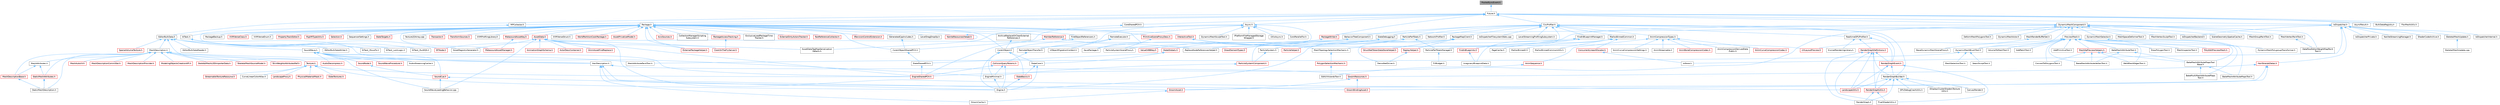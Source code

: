 digraph "PooledSyncEvent.h"
{
 // INTERACTIVE_SVG=YES
 // LATEX_PDF_SIZE
  bgcolor="transparent";
  edge [fontname=Helvetica,fontsize=10,labelfontname=Helvetica,labelfontsize=10];
  node [fontname=Helvetica,fontsize=10,shape=box,height=0.2,width=0.4];
  Node1 [id="Node000001",label="PooledSyncEvent.h",height=0.2,width=0.4,color="gray40", fillcolor="grey60", style="filled", fontcolor="black",tooltip=" "];
  Node1 -> Node2 [id="edge1_Node000001_Node000002",dir="back",color="steelblue1",style="solid",tooltip=" "];
  Node2 [id="Node000002",label="Future.h",height=0.2,width=0.4,color="grey40", fillcolor="white", style="filled",URL="$da/db2/Future_8h.html",tooltip=" "];
  Node2 -> Node3 [id="edge2_Node000002_Node000003",dir="back",color="steelblue1",style="solid",tooltip=" "];
  Node3 [id="Node000003",label="Async.h",height=0.2,width=0.4,color="grey40", fillcolor="white", style="filled",URL="$d7/ddf/Async_8h.html",tooltip=" "];
  Node3 -> Node4 [id="edge3_Node000003_Node000004",dir="back",color="steelblue1",style="solid",tooltip=" "];
  Node4 [id="Node000004",label="AssetDataTagMapSerialization\lDetails.h",height=0.2,width=0.4,color="grey40", fillcolor="white", style="filled",URL="$d5/d67/AssetDataTagMapSerializationDetails_8h.html",tooltip=" "];
  Node3 -> Node5 [id="edge4_Node000003_Node000005",dir="back",color="steelblue1",style="solid",tooltip=" "];
  Node5 [id="Node000005",label="CoreUObject.h",height=0.2,width=0.4,color="grey40", fillcolor="white", style="filled",URL="$d0/ded/CoreUObject_8h.html",tooltip=" "];
  Node5 -> Node6 [id="edge5_Node000005_Node000006",dir="back",color="steelblue1",style="solid",tooltip=" "];
  Node6 [id="Node000006",label="Engine.h",height=0.2,width=0.4,color="grey40", fillcolor="white", style="filled",URL="$d1/d34/Public_2Engine_8h.html",tooltip=" "];
  Node5 -> Node7 [id="edge6_Node000005_Node000007",dir="back",color="steelblue1",style="solid",tooltip=" "];
  Node7 [id="Node000007",label="EngineMinimal.h",height=0.2,width=0.4,color="grey40", fillcolor="white", style="filled",URL="$d0/d2c/EngineMinimal_8h.html",tooltip=" "];
  Node7 -> Node6 [id="edge7_Node000007_Node000006",dir="back",color="steelblue1",style="solid",tooltip=" "];
  Node5 -> Node8 [id="edge8_Node000005_Node000008",dir="back",color="steelblue1",style="solid",tooltip=" "];
  Node8 [id="Node000008",label="SlateBasics.h",height=0.2,width=0.4,color="red", fillcolor="#FFF0F0", style="filled",URL="$da/d2f/SlateBasics_8h.html",tooltip=" "];
  Node8 -> Node6 [id="edge9_Node000008_Node000006",dir="back",color="steelblue1",style="solid",tooltip=" "];
  Node5 -> Node12 [id="edge10_Node000005_Node000012",dir="back",color="steelblue1",style="solid",tooltip=" "];
  Node12 [id="Node000012",label="SlateCore.h",height=0.2,width=0.4,color="grey40", fillcolor="white", style="filled",URL="$dc/d03/SlateCore_8h.html",tooltip=" "];
  Node12 -> Node6 [id="edge11_Node000012_Node000006",dir="back",color="steelblue1",style="solid",tooltip=" "];
  Node12 -> Node8 [id="edge12_Node000012_Node000008",dir="back",color="steelblue1",style="solid",tooltip=" "];
  Node3 -> Node13 [id="edge13_Node000003_Node000013",dir="back",color="steelblue1",style="solid",tooltip=" "];
  Node13 [id="Node000013",label="CoroParallelFor.h",height=0.2,width=0.4,color="grey40", fillcolor="white", style="filled",URL="$d2/d05/CoroParallelFor_8h.html",tooltip=" "];
  Node3 -> Node14 [id="edge14_Node000003_Node000014",dir="back",color="steelblue1",style="solid",tooltip=" "];
  Node14 [id="Node000014",label="DynamicMeshSculptTool.h",height=0.2,width=0.4,color="grey40", fillcolor="white", style="filled",URL="$d6/d16/DynamicMeshSculptTool_8h.html",tooltip=" "];
  Node3 -> Node15 [id="edge15_Node000003_Node000015",dir="back",color="steelblue1",style="solid",tooltip=" "];
  Node15 [id="Node000015",label="IPlatformFileManagedStorage\lWrapper.h",height=0.2,width=0.4,color="grey40", fillcolor="white", style="filled",URL="$db/d2e/IPlatformFileManagedStorageWrapper_8h.html",tooltip=" "];
  Node3 -> Node16 [id="edge16_Node000003_Node000016",dir="back",color="steelblue1",style="solid",tooltip=" "];
  Node16 [id="Node000016",label="RemoteExecutor.h",height=0.2,width=0.4,color="grey40", fillcolor="white", style="filled",URL="$d4/dbc/RemoteExecutor_8h.html",tooltip=" "];
  Node16 -> Node17 [id="edge17_Node000016_Node000017",dir="back",color="steelblue1",style="solid",tooltip=" "];
  Node17 [id="Node000017",label="RemoteObjectTransfer.h",height=0.2,width=0.4,color="grey40", fillcolor="white", style="filled",URL="$df/d26/RemoteObjectTransfer_8h.html",tooltip=" "];
  Node17 -> Node18 [id="edge18_Node000017_Node000018",dir="back",color="steelblue1",style="solid",tooltip=" "];
  Node18 [id="Node000018",label="CollisionQueryParams.h",height=0.2,width=0.4,color="red", fillcolor="#FFF0F0", style="filled",URL="$d0/d44/CollisionQueryParams_8h.html",tooltip=" "];
  Node18 -> Node6 [id="edge19_Node000018_Node000006",dir="back",color="steelblue1",style="solid",tooltip=" "];
  Node18 -> Node7 [id="edge20_Node000018_Node000007",dir="back",color="steelblue1",style="solid",tooltip=" "];
  Node18 -> Node97 [id="edge21_Node000018_Node000097",dir="back",color="steelblue1",style="solid",tooltip=" "];
  Node97 [id="Node000097",label="EngineSharedPCH.h",height=0.2,width=0.4,color="red", fillcolor="#FFF0F0", style="filled",URL="$dc/dbb/EngineSharedPCH_8h.html",tooltip=" "];
  Node16 -> Node1134 [id="edge22_Node000016_Node001134",dir="back",color="steelblue1",style="solid",tooltip=" "];
  Node1134 [id="Node001134",label="UObjectMigrationContext.h",height=0.2,width=0.4,color="grey40", fillcolor="white", style="filled",URL="$d8/dbd/UObjectMigrationContext_8h.html",tooltip=" "];
  Node3 -> Node17 [id="edge23_Node000003_Node000017",dir="back",color="steelblue1",style="solid",tooltip=" "];
  Node3 -> Node1135 [id="edge24_Node000003_Node001135",dir="back",color="steelblue1",style="solid",tooltip=" "];
  Node1135 [id="Node001135",label="UtilsAsync.h",height=0.2,width=0.4,color="grey40", fillcolor="white", style="filled",URL="$d2/d0c/UtilsAsync_8h.html",tooltip=" "];
  Node2 -> Node1136 [id="edge25_Node000002_Node001136",dir="back",color="steelblue1",style="solid",tooltip=" "];
  Node1136 [id="Node001136",label="AsyncResult.h",height=0.2,width=0.4,color="grey40", fillcolor="white", style="filled",URL="$de/d7e/AsyncResult_8h.html",tooltip=" "];
  Node2 -> Node1137 [id="edge26_Node000002_Node001137",dir="back",color="steelblue1",style="solid",tooltip=" "];
  Node1137 [id="Node001137",label="BulkDataRegistry.h",height=0.2,width=0.4,color="grey40", fillcolor="white", style="filled",URL="$da/db4/BulkDataRegistry_8h.html",tooltip=" "];
  Node2 -> Node1138 [id="edge27_Node000002_Node001138",dir="back",color="steelblue1",style="solid",tooltip=" "];
  Node1138 [id="Node001138",label="CoreSharedPCH.h",height=0.2,width=0.4,color="grey40", fillcolor="white", style="filled",URL="$d8/de5/CoreSharedPCH_8h.html",tooltip=" "];
  Node1138 -> Node1139 [id="edge28_Node001138_Node001139",dir="back",color="steelblue1",style="solid",tooltip=" "];
  Node1139 [id="Node001139",label="CoreUObjectSharedPCH.h",height=0.2,width=0.4,color="grey40", fillcolor="white", style="filled",URL="$de/d2f/CoreUObjectSharedPCH_8h.html",tooltip=" "];
  Node1139 -> Node1140 [id="edge29_Node001139_Node001140",dir="back",color="steelblue1",style="solid",tooltip=" "];
  Node1140 [id="Node001140",label="SlateSharedPCH.h",height=0.2,width=0.4,color="grey40", fillcolor="white", style="filled",URL="$d1/dfc/SlateSharedPCH_8h.html",tooltip=" "];
  Node1140 -> Node97 [id="edge30_Node001140_Node000097",dir="back",color="steelblue1",style="solid",tooltip=" "];
  Node2 -> Node1141 [id="edge31_Node000002_Node001141",dir="back",color="steelblue1",style="solid",tooltip=" "];
  Node1141 [id="Node001141",label="CsvProfiler.h",height=0.2,width=0.4,color="grey40", fillcolor="white", style="filled",URL="$d1/d9f/CsvProfiler_8h.html",tooltip=" "];
  Node1141 -> Node1142 [id="edge32_Node001141_Node001142",dir="back",color="steelblue1",style="solid",tooltip=" "];
  Node1142 [id="Node001142",label="AnimCompressionTypes.h",height=0.2,width=0.4,color="grey40", fillcolor="white", style="filled",URL="$d1/d3b/AnimCompressionTypes_8h.html",tooltip=" "];
  Node1142 -> Node688 [id="edge33_Node001142_Node000688",dir="back",color="steelblue1",style="solid",tooltip=" "];
  Node688 [id="Node000688",label="AnimBoneCompressionCodec.h",height=0.2,width=0.4,color="red", fillcolor="#FFF0F0", style="filled",URL="$dd/dc3/AnimBoneCompressionCodec_8h.html",tooltip=" "];
  Node1142 -> Node1143 [id="edge34_Node001142_Node001143",dir="back",color="steelblue1",style="solid",tooltip=" "];
  Node1143 [id="Node001143",label="AnimCompressionDerivedData\lPublic.h",height=0.2,width=0.4,color="grey40", fillcolor="white", style="filled",URL="$dc/d36/AnimCompressionDerivedDataPublic_8h.html",tooltip=" "];
  Node1142 -> Node1144 [id="edge35_Node001142_Node001144",dir="back",color="steelblue1",style="solid",tooltip=" "];
  Node1144 [id="Node001144",label="AnimCurveCompressionCodec.h",height=0.2,width=0.4,color="red", fillcolor="#FFF0F0", style="filled",URL="$d3/d77/AnimCurveCompressionCodec_8h.html",tooltip=" "];
  Node1142 -> Node1148 [id="edge36_Node001142_Node001148",dir="back",color="steelblue1",style="solid",tooltip=" "];
  Node1148 [id="Node001148",label="AnimCurveCompressionSettings.h",height=0.2,width=0.4,color="grey40", fillcolor="white", style="filled",URL="$d0/d49/AnimCurveCompressionSettings_8h.html",tooltip=" "];
  Node1142 -> Node677 [id="edge37_Node001142_Node000677",dir="back",color="steelblue1",style="solid",tooltip=" "];
  Node677 [id="Node000677",label="AnimSequence.h",height=0.2,width=0.4,color="red", fillcolor="#FFF0F0", style="filled",URL="$d0/d8a/AnimSequence_8h.html",tooltip=" "];
  Node677 -> Node97 [id="edge38_Node000677_Node000097",dir="back",color="steelblue1",style="solid",tooltip=" "];
  Node1142 -> Node686 [id="edge39_Node001142_Node000686",dir="back",color="steelblue1",style="solid",tooltip=" "];
  Node686 [id="Node000686",label="AnimStreamable.h",height=0.2,width=0.4,color="grey40", fillcolor="white", style="filled",URL="$d1/d46/AnimStreamable_8h.html",tooltip=" "];
  Node1141 -> Node1149 [id="edge40_Node001141_Node001149",dir="back",color="steelblue1",style="solid",tooltip=" "];
  Node1149 [id="Node001149",label="BehaviorTreeComponent.h",height=0.2,width=0.4,color="grey40", fillcolor="white", style="filled",URL="$dc/d7b/BehaviorTreeComponent_8h.html",tooltip=" "];
  Node1149 -> Node1150 [id="edge41_Node001149_Node001150",dir="back",color="steelblue1",style="solid",tooltip=" "];
  Node1150 [id="Node001150",label="BTNode.h",height=0.2,width=0.4,color="red", fillcolor="#FFF0F0", style="filled",URL="$d2/df3/BTNode_8h.html",tooltip=" "];
  Node1149 -> Node567 [id="edge42_Node001149_Node000567",dir="back",color="steelblue1",style="solid",tooltip=" "];
  Node567 [id="Node000567",label="ValueOrBBKey.h",height=0.2,width=0.4,color="red", fillcolor="#FFF0F0", style="filled",URL="$d4/d32/ValueOrBBKey_8h.html",tooltip=" "];
  Node1141 -> Node1177 [id="edge43_Node001141_Node001177",dir="back",color="steelblue1",style="solid",tooltip=" "];
  Node1177 [id="Node001177",label="FindInBlueprintManager.h",height=0.2,width=0.4,color="grey40", fillcolor="white", style="filled",URL="$db/d3b/FindInBlueprintManager_8h.html",tooltip=" "];
  Node1177 -> Node1178 [id="edge44_Node001177_Node001178",dir="back",color="steelblue1",style="solid",tooltip=" "];
  Node1178 [id="Node001178",label="FindInBlueprints.h",height=0.2,width=0.4,color="red", fillcolor="#FFF0F0", style="filled",URL="$d0/d27/FindInBlueprints_8h.html",tooltip=" "];
  Node1178 -> Node1181 [id="edge45_Node001178_Node001181",dir="back",color="steelblue1",style="solid",tooltip=" "];
  Node1181 [id="Node001181",label="ImaginaryBlueprintData.h",height=0.2,width=0.4,color="grey40", fillcolor="white", style="filled",URL="$d9/d16/ImaginaryBlueprintData_8h.html",tooltip=" "];
  Node1177 -> Node1181 [id="edge46_Node001177_Node001181",dir="back",color="steelblue1",style="solid",tooltip=" "];
  Node1177 -> Node1182 [id="edge47_Node001177_Node001182",dir="back",color="steelblue1",style="solid",tooltip=" "];
  Node1182 [id="Node001182",label="ReplaceNodeReferencesHelper.h",height=0.2,width=0.4,color="grey40", fillcolor="white", style="filled",URL="$de/d84/ReplaceNodeReferencesHelper_8h.html",tooltip=" "];
  Node1141 -> Node1183 [id="edge48_Node001141_Node001183",dir="back",color="steelblue1",style="solid",tooltip=" "];
  Node1183 [id="Node001183",label="IoDispatcherBackend.h",height=0.2,width=0.4,color="grey40", fillcolor="white", style="filled",URL="$d3/df3/IoDispatcherBackend_8h.html",tooltip=" "];
  Node1141 -> Node1184 [id="edge49_Node001141_Node001184",dir="back",color="steelblue1",style="solid",tooltip=" "];
  Node1184 [id="Node001184",label="IoDispatcherFilesystemStats.cpp",height=0.2,width=0.4,color="grey40", fillcolor="white", style="filled",URL="$d8/d03/IoDispatcherFilesystemStats_8cpp.html",tooltip=" "];
  Node1141 -> Node1185 [id="edge50_Node001141_Node001185",dir="back",color="steelblue1",style="solid",tooltip=" "];
  Node1185 [id="Node001185",label="LevelStreamingProfilingSubsystem.h",height=0.2,width=0.4,color="grey40", fillcolor="white", style="filled",URL="$de/d7f/LevelStreamingProfilingSubsystem_8h.html",tooltip=" "];
  Node1141 -> Node1186 [id="edge51_Node001141_Node001186",dir="back",color="steelblue1",style="solid",tooltip=" "];
  Node1186 [id="Node001186",label="MallocBinnedCommon.h",height=0.2,width=0.4,color="grey40", fillcolor="white", style="filled",URL="$d9/d32/MallocBinnedCommon_8h.html",tooltip=" "];
  Node1186 -> Node1187 [id="edge52_Node001186_Node001187",dir="back",color="steelblue1",style="solid",tooltip=" "];
  Node1187 [id="Node001187",label="ConcurrentLinearAllocator.h",height=0.2,width=0.4,color="red", fillcolor="#FFF0F0", style="filled",URL="$d7/d84/ConcurrentLinearAllocator_8h.html",tooltip=" "];
  Node1187 -> Node1962 [id="edge53_Node001187_Node001962",dir="back",color="steelblue1",style="solid",tooltip=" "];
  Node1962 [id="Node001962",label="IoStore.h",height=0.2,width=0.4,color="grey40", fillcolor="white", style="filled",URL="$d5/d52/IoStore_8h.html",tooltip=" "];
  Node1186 -> Node3276 [id="edge54_Node001186_Node003276",dir="back",color="steelblue1",style="solid",tooltip=" "];
  Node3276 [id="Node003276",label="MallocBinned2.h",height=0.2,width=0.4,color="grey40", fillcolor="white", style="filled",URL="$d7/ddf/MallocBinned2_8h.html",tooltip=" "];
  Node1186 -> Node3159 [id="edge55_Node001186_Node003159",dir="back",color="steelblue1",style="solid",tooltip=" "];
  Node3159 [id="Node003159",label="MallocBinnedCommonUtils.h",height=0.2,width=0.4,color="grey40", fillcolor="white", style="filled",URL="$dc/ded/MallocBinnedCommonUtils_8h.html",tooltip=" "];
  Node1186 -> Node3277 [id="edge56_Node001186_Node003277",dir="back",color="steelblue1",style="solid",tooltip=" "];
  Node3277 [id="Node003277",label="PageCache.h",height=0.2,width=0.4,color="grey40", fillcolor="white", style="filled",URL="$db/d1f/PageCache_8h.html",tooltip=" "];
  Node1141 -> Node3278 [id="edge57_Node001141_Node003278",dir="back",color="steelblue1",style="solid",tooltip=" "];
  Node3278 [id="Node003278",label="NetworkProfiler.h",height=0.2,width=0.4,color="grey40", fillcolor="white", style="filled",URL="$d4/d40/NetworkProfiler_8h.html",tooltip=" "];
  Node1141 -> Node3279 [id="edge58_Node001141_Node003279",dir="back",color="steelblue1",style="solid",tooltip=" "];
  Node3279 [id="Node003279",label="PackageMapClient.h",height=0.2,width=0.4,color="grey40", fillcolor="white", style="filled",URL="$d8/d9b/PackageMapClient_8h.html",tooltip=" "];
  Node3279 -> Node1345 [id="edge59_Node003279_Node001345",dir="back",color="steelblue1",style="solid",tooltip=" "];
  Node1345 [id="Node001345",label="DemoNetDriver.h",height=0.2,width=0.4,color="grey40", fillcolor="white", style="filled",URL="$df/df9/DemoNetDriver_8h.html",tooltip=" "];
  Node3279 -> Node6 [id="edge60_Node003279_Node000006",dir="back",color="steelblue1",style="solid",tooltip=" "];
  Node3279 -> Node3280 [id="edge61_Node003279_Node003280",dir="back",color="steelblue1",style="solid",tooltip=" "];
  Node3280 [id="Node003280",label="ReplayHelper.h",height=0.2,width=0.4,color="red", fillcolor="#FFF0F0", style="filled",URL="$d4/d6f/ReplayHelper_8h.html",tooltip=" "];
  Node3280 -> Node1345 [id="edge62_Node003280_Node001345",dir="back",color="steelblue1",style="solid",tooltip=" "];
  Node3279 -> Node1636 [id="edge63_Node003279_Node001636",dir="back",color="steelblue1",style="solid",tooltip=" "];
  Node1636 [id="Node001636",label="StructNetTokenDataStoreHelper.h",height=0.2,width=0.4,color="red", fillcolor="#FFF0F0", style="filled",URL="$d2/d63/StructNetTokenDataStoreHelper_8h.html",tooltip=" "];
  Node1141 -> Node3281 [id="edge64_Node001141_Node003281",dir="back",color="steelblue1",style="solid",tooltip=" "];
  Node3281 [id="Node003281",label="ParticlePerfStats.h",height=0.2,width=0.4,color="grey40", fillcolor="white", style="filled",URL="$dd/df4/ParticlePerfStats_8h.html",tooltip=" "];
  Node3281 -> Node2284 [id="edge65_Node003281_Node002284",dir="back",color="steelblue1",style="solid",tooltip=" "];
  Node2284 [id="Node002284",label="ParticleHelper.h",height=0.2,width=0.4,color="red", fillcolor="#FFF0F0", style="filled",URL="$da/da6/ParticleHelper_8h.html",tooltip=" "];
  Node3281 -> Node2189 [id="edge66_Node003281_Node002189",dir="back",color="steelblue1",style="solid",tooltip=" "];
  Node2189 [id="Node002189",label="ParticlePerfStatsManager.h",height=0.2,width=0.4,color="grey40", fillcolor="white", style="filled",URL="$dd/db3/ParticlePerfStatsManager_8h.html",tooltip=" "];
  Node2189 -> Node2190 [id="edge67_Node002189_Node002190",dir="back",color="steelblue1",style="solid",tooltip=" "];
  Node2190 [id="Node002190",label="FXBudget.h",height=0.2,width=0.4,color="grey40", fillcolor="white", style="filled",URL="$dc/d8d/FXBudget_8h.html",tooltip=" "];
  Node3281 -> Node2512 [id="edge68_Node003281_Node002512",dir="back",color="steelblue1",style="solid",tooltip=" "];
  Node2512 [id="Node002512",label="ParticleSystem.h",height=0.2,width=0.4,color="grey40", fillcolor="white", style="filled",URL="$d7/d33/ParticleSystem_8h.html",tooltip=" "];
  Node2512 -> Node395 [id="edge69_Node002512_Node000395",dir="back",color="steelblue1",style="solid",tooltip=" "];
  Node395 [id="Node000395",label="ParticleSystemComponent.h",height=0.2,width=0.4,color="red", fillcolor="#FFF0F0", style="filled",URL="$d4/d17/ParticleSystemComponent_8h.html",tooltip=" "];
  Node395 -> Node7 [id="edge70_Node000395_Node000007",dir="back",color="steelblue1",style="solid",tooltip=" "];
  Node3281 -> Node395 [id="edge71_Node003281_Node000395",dir="back",color="steelblue1",style="solid",tooltip=" "];
  Node3281 -> Node406 [id="edge72_Node003281_Node000406",dir="back",color="steelblue1",style="solid",tooltip=" "];
  Node406 [id="Node000406",label="ParticleSystemSceneProxy.h",height=0.2,width=0.4,color="grey40", fillcolor="white", style="filled",URL="$dd/d25/ParticleSystemSceneProxy_8h.html",tooltip=" "];
  Node1141 -> Node2189 [id="edge73_Node001141_Node002189",dir="back",color="steelblue1",style="solid",tooltip=" "];
  Node1141 -> Node2191 [id="edge74_Node001141_Node002191",dir="back",color="steelblue1",style="solid",tooltip=" "];
  Node2191 [id="Node002191",label="RealtimeGPUProfiler.h",height=0.2,width=0.4,color="grey40", fillcolor="white", style="filled",URL="$d7/def/RealtimeGPUProfiler_8h.html",tooltip=" "];
  Node2191 -> Node251 [id="edge75_Node002191_Node000251",dir="back",color="steelblue1",style="solid",tooltip=" "];
  Node251 [id="Node000251",label="KismetRenderingLibrary.h",height=0.2,width=0.4,color="grey40", fillcolor="white", style="filled",URL="$dc/d9a/KismetRenderingLibrary_8h.html",tooltip=" "];
  Node2191 -> Node2192 [id="edge76_Node002191_Node002192",dir="back",color="steelblue1",style="solid",tooltip=" "];
  Node2192 [id="Node002192",label="RenderGraphDefinitions.h",height=0.2,width=0.4,color="red", fillcolor="#FFF0F0", style="filled",URL="$df/d67/RenderGraphDefinitions_8h.html",tooltip=" "];
  Node2192 -> Node489 [id="edge77_Node002192_Node000489",dir="back",color="steelblue1",style="solid",tooltip=" "];
  Node489 [id="Node000489",label="LandscapeUtils.h",height=0.2,width=0.4,color="red", fillcolor="#FFF0F0", style="filled",URL="$d0/dc0/LandscapeUtils_8h.html",tooltip=" "];
  Node2192 -> Node2186 [id="edge78_Node002192_Node002186",dir="back",color="steelblue1",style="solid",tooltip=" "];
  Node2186 [id="Node002186",label="PixelShaderUtils.h",height=0.2,width=0.4,color="grey40", fillcolor="white", style="filled",URL="$d1/dc7/PixelShaderUtils_8h.html",tooltip=" "];
  Node2192 -> Node2164 [id="edge79_Node002192_Node002164",dir="back",color="steelblue1",style="solid",tooltip=" "];
  Node2164 [id="Node002164",label="RenderGraph.h",height=0.2,width=0.4,color="grey40", fillcolor="white", style="filled",URL="$d7/dd9/RenderGraph_8h.html",tooltip=" "];
  Node2192 -> Node2160 [id="edge80_Node002192_Node002160",dir="back",color="steelblue1",style="solid",tooltip=" "];
  Node2160 [id="Node002160",label="RenderGraphBuilder.h",height=0.2,width=0.4,color="grey40", fillcolor="white", style="filled",URL="$d4/d7b/RenderGraphBuilder_8h.html",tooltip=" "];
  Node2160 -> Node2161 [id="edge81_Node002160_Node002161",dir="back",color="steelblue1",style="solid",tooltip=" "];
  Node2161 [id="Node002161",label="CanvasRender.h",height=0.2,width=0.4,color="grey40", fillcolor="white", style="filled",URL="$d8/d32/CanvasRender_8h.html",tooltip=" "];
  Node2160 -> Node2162 [id="edge82_Node002160_Node002162",dir="back",color="steelblue1",style="solid",tooltip=" "];
  Node2162 [id="Node002162",label="GPUDebugCrashUtils.h",height=0.2,width=0.4,color="grey40", fillcolor="white", style="filled",URL="$d4/df2/GPUDebugCrashUtils_8h.html",tooltip=" "];
  Node2160 -> Node2163 [id="edge83_Node002160_Node002163",dir="back",color="steelblue1",style="solid",tooltip=" "];
  Node2163 [id="Node002163",label="IDisplayClusterShadersTexture\lUtils.h",height=0.2,width=0.4,color="grey40", fillcolor="white", style="filled",URL="$d3/d83/IDisplayClusterShadersTextureUtils_8h.html",tooltip=" "];
  Node2160 -> Node489 [id="edge84_Node002160_Node000489",dir="back",color="steelblue1",style="solid",tooltip=" "];
  Node2160 -> Node2164 [id="edge85_Node002160_Node002164",dir="back",color="steelblue1",style="solid",tooltip=" "];
  Node2160 -> Node2165 [id="edge86_Node002160_Node002165",dir="back",color="steelblue1",style="solid",tooltip=" "];
  Node2165 [id="Node002165",label="RenderGraphUtils.h",height=0.2,width=0.4,color="red", fillcolor="#FFF0F0", style="filled",URL="$d6/d45/RenderGraphUtils_8h.html",tooltip=" "];
  Node2165 -> Node2186 [id="edge87_Node002165_Node002186",dir="back",color="steelblue1",style="solid",tooltip=" "];
  Node2165 -> Node2164 [id="edge88_Node002165_Node002164",dir="back",color="steelblue1",style="solid",tooltip=" "];
  Node2192 -> Node2200 [id="edge89_Node002192_Node002200",dir="back",color="steelblue1",style="solid",tooltip=" "];
  Node2200 [id="Node002200",label="RenderGraphEvent.h",height=0.2,width=0.4,color="red", fillcolor="#FFF0F0", style="filled",URL="$db/dbb/RenderGraphEvent_8h.html",tooltip=" "];
  Node2200 -> Node489 [id="edge90_Node002200_Node000489",dir="back",color="steelblue1",style="solid",tooltip=" "];
  Node2200 -> Node2186 [id="edge91_Node002200_Node002186",dir="back",color="steelblue1",style="solid",tooltip=" "];
  Node2200 -> Node2160 [id="edge92_Node002200_Node002160",dir="back",color="steelblue1",style="solid",tooltip=" "];
  Node2200 -> Node2165 [id="edge93_Node002200_Node002165",dir="back",color="steelblue1",style="solid",tooltip=" "];
  Node2192 -> Node2165 [id="edge94_Node002192_Node002165",dir="back",color="steelblue1",style="solid",tooltip=" "];
  Node2191 -> Node2200 [id="edge95_Node002191_Node002200",dir="back",color="steelblue1",style="solid",tooltip=" "];
  Node1141 -> Node2160 [id="edge96_Node001141_Node002160",dir="back",color="steelblue1",style="solid",tooltip=" "];
  Node1141 -> Node2200 [id="edge97_Node001141_Node002200",dir="back",color="steelblue1",style="solid",tooltip=" "];
  Node1141 -> Node3282 [id="edge98_Node001141_Node003282",dir="back",color="steelblue1",style="solid",tooltip=" "];
  Node3282 [id="Node003282",label="SlateDebugging.h",height=0.2,width=0.4,color="grey40", fillcolor="white", style="filled",URL="$d1/dcc/SlateDebugging_8h.html",tooltip=" "];
  Node3282 -> Node3283 [id="edge99_Node003282_Node003283",dir="back",color="steelblue1",style="solid",tooltip=" "];
  Node3283 [id="Node003283",label="DrawElementTypes.h",height=0.2,width=0.4,color="red", fillcolor="#FFF0F0", style="filled",URL="$df/d5c/DrawElementTypes_8h.html",tooltip=" "];
  Node3282 -> Node3285 [id="edge100_Node003282_Node003285",dir="back",color="steelblue1",style="solid",tooltip=" "];
  Node3285 [id="Node003285",label="SlateGlobals.h",height=0.2,width=0.4,color="red", fillcolor="#FFF0F0", style="filled",URL="$d9/db9/SlateGlobals_8h.html",tooltip=" "];
  Node3285 -> Node12 [id="edge101_Node003285_Node000012",dir="back",color="steelblue1",style="solid",tooltip=" "];
  Node3285 -> Node1140 [id="edge102_Node003285_Node001140",dir="back",color="steelblue1",style="solid",tooltip=" "];
  Node2 -> Node23 [id="edge103_Node000002_Node000023",dir="back",color="steelblue1",style="solid",tooltip=" "];
  Node23 [id="Node000023",label="DynamicMeshComponent.h",height=0.2,width=0.4,color="grey40", fillcolor="white", style="filled",URL="$d8/d66/DynamicMeshComponent_8h.html",tooltip=" "];
  Node23 -> Node24 [id="edge104_Node000023_Node000024",dir="back",color="steelblue1",style="solid",tooltip=" "];
  Node24 [id="Node000024",label="DataflowEditorWeightMapPaint\lTool.h",height=0.2,width=0.4,color="grey40", fillcolor="white", style="filled",URL="$db/d46/DataflowEditorWeightMapPaintTool_8h.html",tooltip=" "];
  Node23 -> Node25 [id="edge105_Node000023_Node000025",dir="back",color="steelblue1",style="solid",tooltip=" "];
  Node25 [id="Node000025",label="DeformMeshPolygonsTool.h",height=0.2,width=0.4,color="grey40", fillcolor="white", style="filled",URL="$db/d72/DeformMeshPolygonsTool_8h.html",tooltip=" "];
  Node23 -> Node26 [id="edge106_Node000023_Node000026",dir="back",color="steelblue1",style="solid",tooltip=" "];
  Node26 [id="Node000026",label="DynamicMeshActor.h",height=0.2,width=0.4,color="grey40", fillcolor="white", style="filled",URL="$d1/d71/DynamicMeshActor_8h.html",tooltip=" "];
  Node23 -> Node27 [id="edge107_Node000023_Node000027",dir="back",color="steelblue1",style="solid",tooltip=" "];
  Node27 [id="Node000027",label="DynamicMeshBrushTool.h",height=0.2,width=0.4,color="grey40", fillcolor="white", style="filled",URL="$da/d04/DynamicMeshBrushTool_8h.html",tooltip=" "];
  Node27 -> Node28 [id="edge108_Node000027_Node000028",dir="back",color="steelblue1",style="solid",tooltip=" "];
  Node28 [id="Node000028",label="MeshAttributePaintTool.h",height=0.2,width=0.4,color="grey40", fillcolor="white", style="filled",URL="$d3/d29/MeshAttributePaintTool_8h.html",tooltip=" "];
  Node27 -> Node29 [id="edge109_Node000027_Node000029",dir="back",color="steelblue1",style="solid",tooltip=" "];
  Node29 [id="Node000029",label="MeshSelectionTool.h",height=0.2,width=0.4,color="grey40", fillcolor="white", style="filled",URL="$d8/d80/MeshSelectionTool_8h.html",tooltip=" "];
  Node27 -> Node30 [id="edge110_Node000027_Node000030",dir="back",color="steelblue1",style="solid",tooltip=" "];
  Node30 [id="Node000030",label="SeamSculptTool.h",height=0.2,width=0.4,color="grey40", fillcolor="white", style="filled",URL="$d1/d31/SeamSculptTool_8h.html",tooltip=" "];
  Node23 -> Node31 [id="edge111_Node000023_Node000031",dir="back",color="steelblue1",style="solid",tooltip=" "];
  Node31 [id="Node000031",label="DynamicMeshSelector.h",height=0.2,width=0.4,color="grey40", fillcolor="white", style="filled",URL="$dc/d01/DynamicMeshSelector_8h.html",tooltip=" "];
  Node31 -> Node32 [id="edge112_Node000031_Node000032",dir="back",color="steelblue1",style="solid",tooltip=" "];
  Node32 [id="Node000032",label="DynamicMeshPolygroupTransformer.h",height=0.2,width=0.4,color="grey40", fillcolor="white", style="filled",URL="$dc/db2/DynamicMeshPolygroupTransformer_8h.html",tooltip=" "];
  Node23 -> Node33 [id="edge113_Node000023_Node000033",dir="back",color="steelblue1",style="solid",tooltip=" "];
  Node33 [id="Node000033",label="EditUVIslandsTool.h",height=0.2,width=0.4,color="grey40", fillcolor="white", style="filled",URL="$d0/de4/EditUVIslandsTool_8h.html",tooltip=" "];
  Node23 -> Node34 [id="edge114_Node000023_Node000034",dir="back",color="steelblue1",style="solid",tooltip=" "];
  Node34 [id="Node000034",label="MeshGroupPaintTool.h",height=0.2,width=0.4,color="grey40", fillcolor="white", style="filled",URL="$dd/d04/MeshGroupPaintTool_8h.html",tooltip=" "];
  Node23 -> Node35 [id="edge115_Node000023_Node000035",dir="back",color="steelblue1",style="solid",tooltip=" "];
  Node35 [id="Node000035",label="MeshRenderBufferSet.h",height=0.2,width=0.4,color="grey40", fillcolor="white", style="filled",URL="$de/dc2/MeshRenderBufferSet_8h.html",tooltip=" "];
  Node35 -> Node36 [id="edge116_Node000035_Node000036",dir="back",color="steelblue1",style="solid",tooltip=" "];
  Node36 [id="Node000036",label="BaseDynamicMeshSceneProxy.h",height=0.2,width=0.4,color="grey40", fillcolor="white", style="filled",URL="$d2/dee/BaseDynamicMeshSceneProxy_8h.html",tooltip=" "];
  Node23 -> Node37 [id="edge117_Node000023_Node000037",dir="back",color="steelblue1",style="solid",tooltip=" "];
  Node37 [id="Node000037",label="MeshSpaceDeformerTool.h",height=0.2,width=0.4,color="grey40", fillcolor="white", style="filled",URL="$d7/dc8/MeshSpaceDeformerTool_8h.html",tooltip=" "];
  Node23 -> Node38 [id="edge118_Node000023_Node000038",dir="back",color="steelblue1",style="solid",tooltip=" "];
  Node38 [id="Node000038",label="MeshTopologySelectionMechanic.h",height=0.2,width=0.4,color="grey40", fillcolor="white", style="filled",URL="$d5/d15/MeshTopologySelectionMechanic_8h.html",tooltip=" "];
  Node38 -> Node39 [id="edge119_Node000038_Node000039",dir="back",color="steelblue1",style="solid",tooltip=" "];
  Node39 [id="Node000039",label="PolygonSelectionMechanic.h",height=0.2,width=0.4,color="red", fillcolor="#FFF0F0", style="filled",URL="$da/dff/PolygonSelectionMechanic_8h.html",tooltip=" "];
  Node39 -> Node33 [id="edge120_Node000039_Node000033",dir="back",color="steelblue1",style="solid",tooltip=" "];
  Node23 -> Node41 [id="edge121_Node000023_Node000041",dir="back",color="steelblue1",style="solid",tooltip=" "];
  Node41 [id="Node000041",label="MeshVertexPaintTool.h",height=0.2,width=0.4,color="grey40", fillcolor="white", style="filled",URL="$db/d74/MeshVertexPaintTool_8h.html",tooltip=" "];
  Node41 -> Node24 [id="edge122_Node000041_Node000024",dir="back",color="steelblue1",style="solid",tooltip=" "];
  Node23 -> Node42 [id="edge123_Node000023_Node000042",dir="back",color="steelblue1",style="solid",tooltip=" "];
  Node42 [id="Node000042",label="MeshVertexSculptTool.h",height=0.2,width=0.4,color="grey40", fillcolor="white", style="filled",URL="$dc/da6/MeshVertexSculptTool_8h.html",tooltip=" "];
  Node23 -> Node43 [id="edge124_Node000023_Node000043",dir="back",color="steelblue1",style="solid",tooltip=" "];
  Node43 [id="Node000043",label="PreviewMesh.h",height=0.2,width=0.4,color="grey40", fillcolor="white", style="filled",URL="$d6/d30/PreviewMesh_8h.html",tooltip=" "];
  Node43 -> Node44 [id="edge125_Node000043_Node000044",dir="back",color="steelblue1",style="solid",tooltip=" "];
  Node44 [id="Node000044",label="AddPatchTool.h",height=0.2,width=0.4,color="grey40", fillcolor="white", style="filled",URL="$d5/deb/AddPatchTool_8h.html",tooltip=" "];
  Node43 -> Node45 [id="edge126_Node000043_Node000045",dir="back",color="steelblue1",style="solid",tooltip=" "];
  Node45 [id="Node000045",label="AddPrimitiveTool.h",height=0.2,width=0.4,color="grey40", fillcolor="white", style="filled",URL="$d5/dbf/AddPrimitiveTool_8h.html",tooltip=" "];
  Node43 -> Node46 [id="edge127_Node000043_Node000046",dir="back",color="steelblue1",style="solid",tooltip=" "];
  Node46 [id="Node000046",label="BakeMeshAttributeMapsTool.h",height=0.2,width=0.4,color="grey40", fillcolor="white", style="filled",URL="$d8/d14/BakeMeshAttributeMapsTool_8h.html",tooltip=" "];
  Node43 -> Node47 [id="edge128_Node000043_Node000047",dir="back",color="steelblue1",style="solid",tooltip=" "];
  Node47 [id="Node000047",label="BakeMeshAttributeMapsTool\lBase.h",height=0.2,width=0.4,color="grey40", fillcolor="white", style="filled",URL="$dc/d68/BakeMeshAttributeMapsToolBase_8h.html",tooltip=" "];
  Node47 -> Node46 [id="edge129_Node000047_Node000046",dir="back",color="steelblue1",style="solid",tooltip=" "];
  Node47 -> Node48 [id="edge130_Node000047_Node000048",dir="back",color="steelblue1",style="solid",tooltip=" "];
  Node48 [id="Node000048",label="BakeMultiMeshAttributeMaps\lTool.h",height=0.2,width=0.4,color="grey40", fillcolor="white", style="filled",URL="$d7/d65/BakeMultiMeshAttributeMapsTool_8h.html",tooltip=" "];
  Node43 -> Node49 [id="edge131_Node000043_Node000049",dir="back",color="steelblue1",style="solid",tooltip=" "];
  Node49 [id="Node000049",label="BakeMeshAttributeTool.h",height=0.2,width=0.4,color="grey40", fillcolor="white", style="filled",URL="$d0/d82/BakeMeshAttributeTool_8h.html",tooltip=" "];
  Node49 -> Node47 [id="edge132_Node000049_Node000047",dir="back",color="steelblue1",style="solid",tooltip=" "];
  Node49 -> Node50 [id="edge133_Node000049_Node000050",dir="back",color="steelblue1",style="solid",tooltip=" "];
  Node50 [id="Node000050",label="BakeMeshAttributeVertexTool.h",height=0.2,width=0.4,color="grey40", fillcolor="white", style="filled",URL="$d6/d76/BakeMeshAttributeVertexTool_8h.html",tooltip=" "];
  Node43 -> Node50 [id="edge134_Node000043_Node000050",dir="back",color="steelblue1",style="solid",tooltip=" "];
  Node43 -> Node48 [id="edge135_Node000043_Node000048",dir="back",color="steelblue1",style="solid",tooltip=" "];
  Node43 -> Node51 [id="edge136_Node000043_Node000051",dir="back",color="steelblue1",style="solid",tooltip=" "];
  Node51 [id="Node000051",label="ConvertToPolygonsTool.h",height=0.2,width=0.4,color="grey40", fillcolor="white", style="filled",URL="$d7/d5a/ConvertToPolygonsTool_8h.html",tooltip=" "];
  Node43 -> Node52 [id="edge137_Node000043_Node000052",dir="back",color="steelblue1",style="solid",tooltip=" "];
  Node52 [id="Node000052",label="DrawPolygonTool.h",height=0.2,width=0.4,color="grey40", fillcolor="white", style="filled",URL="$d0/d15/DrawPolygonTool_8h.html",tooltip=" "];
  Node43 -> Node27 [id="edge138_Node000043_Node000027",dir="back",color="steelblue1",style="solid",tooltip=" "];
  Node43 -> Node53 [id="edge139_Node000043_Node000053",dir="back",color="steelblue1",style="solid",tooltip=" "];
  Node53 [id="Node000053",label="MeshInspectorTool.h",height=0.2,width=0.4,color="grey40", fillcolor="white", style="filled",URL="$de/da1/MeshInspectorTool_8h.html",tooltip=" "];
  Node43 -> Node54 [id="edge140_Node000043_Node000054",dir="back",color="steelblue1",style="solid",tooltip=" "];
  Node54 [id="Node000054",label="MeshOpPreviewHelpers.h",height=0.2,width=0.4,color="red", fillcolor="#FFF0F0", style="filled",URL="$de/d33/MeshOpPreviewHelpers_8h.html",tooltip=" "];
  Node54 -> Node47 [id="edge141_Node000054_Node000047",dir="back",color="steelblue1",style="solid",tooltip=" "];
  Node54 -> Node50 [id="edge142_Node000054_Node000050",dir="back",color="steelblue1",style="solid",tooltip=" "];
  Node54 -> Node51 [id="edge143_Node000054_Node000051",dir="back",color="steelblue1",style="solid",tooltip=" "];
  Node54 -> Node88 [id="edge144_Node000054_Node000088",dir="back",color="steelblue1",style="solid",tooltip=" "];
  Node88 [id="Node000088",label="WeldMeshEdgesTool.h",height=0.2,width=0.4,color="grey40", fillcolor="white", style="filled",URL="$d5/d6e/WeldMeshEdgesTool_8h.html",tooltip=" "];
  Node43 -> Node89 [id="edge145_Node000043_Node000089",dir="back",color="steelblue1",style="solid",tooltip=" "];
  Node89 [id="Node000089",label="PolyEditPreviewMesh.h",height=0.2,width=0.4,color="red", fillcolor="#FFF0F0", style="filled",URL="$d2/de8/PolyEditPreviewMesh_8h.html",tooltip=" "];
  Node43 -> Node91 [id="edge146_Node000043_Node000091",dir="back",color="steelblue1",style="solid",tooltip=" "];
  Node91 [id="Node000091",label="UVLayoutPreview.h",height=0.2,width=0.4,color="red", fillcolor="#FFF0F0", style="filled",URL="$dd/d16/UVLayoutPreview_8h.html",tooltip=" "];
  Node43 -> Node94 [id="edge147_Node000043_Node000094",dir="back",color="steelblue1",style="solid",tooltip=" "];
  Node94 [id="Node000094",label="VolumeToMeshTool.h",height=0.2,width=0.4,color="grey40", fillcolor="white", style="filled",URL="$de/d64/VolumeToMeshTool_8h.html",tooltip=" "];
  Node43 -> Node88 [id="edge148_Node000043_Node000088",dir="back",color="steelblue1",style="solid",tooltip=" "];
  Node23 -> Node95 [id="edge149_Node000023_Node000095",dir="back",color="steelblue1",style="solid",tooltip=" "];
  Node95 [id="Node000095",label="SceneGeometrySpatialCache.h",height=0.2,width=0.4,color="grey40", fillcolor="white", style="filled",URL="$d6/d6f/SceneGeometrySpatialCache_8h.html",tooltip=" "];
  Node2 -> Node3304 [id="edge150_Node000002_Node003304",dir="back",color="steelblue1",style="solid",tooltip=" "];
  Node3304 [id="Node003304",label="EditorBulkData.h",height=0.2,width=0.4,color="grey40", fillcolor="white", style="filled",URL="$d1/d85/EditorBulkData_8h.html",tooltip=" "];
  Node3304 -> Node3305 [id="edge151_Node003304_Node003305",dir="back",color="steelblue1",style="solid",tooltip=" "];
  Node3305 [id="Node003305",label="EditorBulkDataReader.h",height=0.2,width=0.4,color="grey40", fillcolor="white", style="filled",URL="$d0/d95/EditorBulkDataReader_8h.html",tooltip=" "];
  Node3304 -> Node3306 [id="edge152_Node003304_Node003306",dir="back",color="steelblue1",style="solid",tooltip=" "];
  Node3306 [id="Node003306",label="EditorBulkDataWriter.h",height=0.2,width=0.4,color="grey40", fillcolor="white", style="filled",URL="$de/ddd/EditorBulkDataWriter_8h.html",tooltip=" "];
  Node3304 -> Node3307 [id="edge153_Node003304_Node003307",dir="back",color="steelblue1",style="solid",tooltip=" "];
  Node3307 [id="Node003307",label="HairDescription.h",height=0.2,width=0.4,color="grey40", fillcolor="white", style="filled",URL="$df/d27/HairDescription_8h.html",tooltip=" "];
  Node3307 -> Node2208 [id="edge154_Node003307_Node002208",dir="back",color="steelblue1",style="solid",tooltip=" "];
  Node2208 [id="Node002208",label="GroomAsset.h",height=0.2,width=0.4,color="red", fillcolor="#FFF0F0", style="filled",URL="$d8/df1/GroomAsset_8h.html",tooltip=" "];
  Node2208 -> Node2209 [id="edge155_Node002208_Node002209",dir="back",color="steelblue1",style="solid",tooltip=" "];
  Node2209 [id="Node002209",label="GroomCache.h",height=0.2,width=0.4,color="grey40", fillcolor="white", style="filled",URL="$d7/d6e/GroomCache_8h.html",tooltip=" "];
  Node3307 -> Node372 [id="edge156_Node003307_Node000372",dir="back",color="steelblue1",style="solid",tooltip=" "];
  Node372 [id="Node000372",label="GroomBindingAsset.h",height=0.2,width=0.4,color="red", fillcolor="#FFF0F0", style="filled",URL="$de/d26/GroomBindingAsset_8h.html",tooltip=" "];
  Node3307 -> Node2209 [id="edge157_Node003307_Node002209",dir="back",color="steelblue1",style="solid",tooltip=" "];
  Node3307 -> Node2213 [id="edge158_Node003307_Node002213",dir="back",color="steelblue1",style="solid",tooltip=" "];
  Node2213 [id="Node002213",label="GroomResources.h",height=0.2,width=0.4,color="red", fillcolor="#FFF0F0", style="filled",URL="$d0/d70/GroomResources_8h.html",tooltip=" "];
  Node2213 -> Node2208 [id="edge159_Node002213_Node002208",dir="back",color="steelblue1",style="solid",tooltip=" "];
  Node2213 -> Node372 [id="edge160_Node002213_Node000372",dir="back",color="steelblue1",style="solid",tooltip=" "];
  Node3304 -> Node3308 [id="edge161_Node003304_Node003308",dir="back",color="steelblue1",style="solid",tooltip=" "];
  Node3308 [id="Node003308",label="MeshDescription.h",height=0.2,width=0.4,color="grey40", fillcolor="white", style="filled",URL="$d5/d91/MeshDescription_8h.html",tooltip=" "];
  Node3308 -> Node3307 [id="edge162_Node003308_Node003307",dir="back",color="steelblue1",style="solid",tooltip=" "];
  Node3308 -> Node28 [id="edge163_Node003308_Node000028",dir="back",color="steelblue1",style="solid",tooltip=" "];
  Node3308 -> Node3309 [id="edge164_Node003308_Node003309",dir="back",color="steelblue1",style="solid",tooltip=" "];
  Node3309 [id="Node003309",label="MeshAttributes.h",height=0.2,width=0.4,color="grey40", fillcolor="white", style="filled",URL="$d8/d64/MeshAttributes_8h.html",tooltip=" "];
  Node3309 -> Node3310 [id="edge165_Node003309_Node003310",dir="back",color="steelblue1",style="solid",tooltip=" "];
  Node3310 [id="Node003310",label="MeshDescriptionBase.h",height=0.2,width=0.4,color="red", fillcolor="#FFF0F0", style="filled",URL="$d3/d3c/MeshDescriptionBase_8h.html",tooltip=" "];
  Node3310 -> Node3312 [id="edge166_Node003310_Node003312",dir="back",color="steelblue1",style="solid",tooltip=" "];
  Node3312 [id="Node003312",label="StaticMeshDescription.h",height=0.2,width=0.4,color="grey40", fillcolor="white", style="filled",URL="$d5/d71/StaticMeshDescription_8h.html",tooltip=" "];
  Node3309 -> Node3313 [id="edge167_Node003309_Node003313",dir="back",color="steelblue1",style="solid",tooltip=" "];
  Node3313 [id="Node003313",label="StaticMeshAttributes.h",height=0.2,width=0.4,color="red", fillcolor="#FFF0F0", style="filled",URL="$dd/db4/StaticMeshAttributes_8h.html",tooltip=" "];
  Node3313 -> Node3312 [id="edge168_Node003313_Node003312",dir="back",color="steelblue1",style="solid",tooltip=" "];
  Node3308 -> Node3317 [id="edge169_Node003308_Node003317",dir="back",color="steelblue1",style="solid",tooltip=" "];
  Node3317 [id="Node003317",label="MeshAutoUV.h",height=0.2,width=0.4,color="red", fillcolor="#FFF0F0", style="filled",URL="$d4/db4/MeshAutoUV_8h.html",tooltip=" "];
  Node3308 -> Node3310 [id="edge170_Node003308_Node003310",dir="back",color="steelblue1",style="solid",tooltip=" "];
  Node3308 -> Node3319 [id="edge171_Node003308_Node003319",dir="back",color="steelblue1",style="solid",tooltip=" "];
  Node3319 [id="Node003319",label="MeshDescriptionCommitter.h",height=0.2,width=0.4,color="red", fillcolor="#FFF0F0", style="filled",URL="$d0/dae/MeshDescriptionCommitter_8h.html",tooltip=" "];
  Node3308 -> Node3322 [id="edge172_Node003308_Node003322",dir="back",color="steelblue1",style="solid",tooltip=" "];
  Node3322 [id="Node003322",label="MeshDescriptionProvider.h",height=0.2,width=0.4,color="red", fillcolor="#FFF0F0", style="filled",URL="$da/db2/MeshDescriptionProvider_8h.html",tooltip=" "];
  Node3308 -> Node3323 [id="edge173_Node003308_Node003323",dir="back",color="steelblue1",style="solid",tooltip=" "];
  Node3323 [id="Node003323",label="ModelingObjectsCreationAPI.h",height=0.2,width=0.4,color="red", fillcolor="#FFF0F0", style="filled",URL="$df/d4c/ModelingObjectsCreationAPI_8h.html",tooltip=" "];
  Node3308 -> Node3324 [id="edge174_Node003308_Node003324",dir="back",color="steelblue1",style="solid",tooltip=" "];
  Node3324 [id="Node003324",label="SkeletalMeshLODImporterData.h",height=0.2,width=0.4,color="red", fillcolor="#FFF0F0", style="filled",URL="$de/dc6/SkeletalMeshLODImporterData_8h.html",tooltip=" "];
  Node3308 -> Node3325 [id="edge175_Node003308_Node003325",dir="back",color="steelblue1",style="solid",tooltip=" "];
  Node3325 [id="Node003325",label="SkeletalMeshSourceModel.h",height=0.2,width=0.4,color="red", fillcolor="#FFF0F0", style="filled",URL="$d0/dc6/SkeletalMeshSourceModel_8h.html",tooltip=" "];
  Node3308 -> Node3326 [id="edge176_Node003308_Node003326",dir="back",color="steelblue1",style="solid",tooltip=" "];
  Node3326 [id="Node003326",label="SkinWeightsAttributesRef.h",height=0.2,width=0.4,color="red", fillcolor="#FFF0F0", style="filled",URL="$d8/dc2/SkinWeightsAttributesRef_8h.html",tooltip=" "];
  Node3308 -> Node3313 [id="edge177_Node003308_Node003313",dir="back",color="steelblue1",style="solid",tooltip=" "];
  Node3308 -> Node3312 [id="edge178_Node003308_Node003312",dir="back",color="steelblue1",style="solid",tooltip=" "];
  Node3304 -> Node2103 [id="edge179_Node003304_Node002103",dir="back",color="steelblue1",style="solid",tooltip=" "];
  Node2103 [id="Node002103",label="SoundWave.h",height=0.2,width=0.4,color="grey40", fillcolor="white", style="filled",URL="$d3/d6d/SoundWave_8h.html",tooltip=" "];
  Node2103 -> Node2082 [id="edge180_Node002103_Node002082",dir="back",color="steelblue1",style="solid",tooltip=" "];
  Node2082 [id="Node002082",label="AudioDecompress.h",height=0.2,width=0.4,color="red", fillcolor="#FFF0F0", style="filled",URL="$d9/dfd/AudioDecompress_8h.html",tooltip=" "];
  Node2103 -> Node2085 [id="edge181_Node002103_Node002085",dir="back",color="steelblue1",style="solid",tooltip=" "];
  Node2085 [id="Node002085",label="AudioStreamingCache.h",height=0.2,width=0.4,color="grey40", fillcolor="white", style="filled",URL="$d2/dc1/AudioStreamingCache_8h.html",tooltip=" "];
  Node2103 -> Node7 [id="edge182_Node002103_Node000007",dir="back",color="steelblue1",style="solid",tooltip=" "];
  Node2103 -> Node97 [id="edge183_Node002103_Node000097",dir="back",color="steelblue1",style="solid",tooltip=" "];
  Node2103 -> Node2104 [id="edge184_Node002103_Node002104",dir="back",color="steelblue1",style="solid",tooltip=" "];
  Node2104 [id="Node002104",label="SoundCue.h",height=0.2,width=0.4,color="red", fillcolor="#FFF0F0", style="filled",URL="$d8/d0b/SoundCue_8h.html",tooltip=" "];
  Node2104 -> Node6 [id="edge185_Node002104_Node000006",dir="back",color="steelblue1",style="solid",tooltip=" "];
  Node2104 -> Node2105 [id="edge186_Node002104_Node002105",dir="back",color="steelblue1",style="solid",tooltip=" "];
  Node2105 [id="Node002105",label="SoundWaveLoadingBehavior.cpp",height=0.2,width=0.4,color="grey40", fillcolor="white", style="filled",URL="$d7/d95/SoundWaveLoadingBehavior_8cpp.html",tooltip=" "];
  Node2103 -> Node2106 [id="edge187_Node002103_Node002106",dir="back",color="steelblue1",style="solid",tooltip=" "];
  Node2106 [id="Node002106",label="SoundNode.h",height=0.2,width=0.4,color="red", fillcolor="#FFF0F0", style="filled",URL="$da/d8b/SoundNode_8h.html",tooltip=" "];
  Node2106 -> Node2104 [id="edge188_Node002106_Node002104",dir="back",color="steelblue1",style="solid",tooltip=" "];
  Node2103 -> Node2105 [id="edge189_Node002103_Node002105",dir="back",color="steelblue1",style="solid",tooltip=" "];
  Node2103 -> Node2129 [id="edge190_Node002103_Node002129",dir="back",color="steelblue1",style="solid",tooltip=" "];
  Node2129 [id="Node002129",label="SoundWaveProcedural.h",height=0.2,width=0.4,color="red", fillcolor="#FFF0F0", style="filled",URL="$d8/d4f/SoundWaveProcedural_8h.html",tooltip=" "];
  Node3304 -> Node2268 [id="edge191_Node003304_Node002268",dir="back",color="steelblue1",style="solid",tooltip=" "];
  Node2268 [id="Node002268",label="SparseVolumeTexture.h",height=0.2,width=0.4,color="red", fillcolor="#FFF0F0", style="filled",URL="$d4/df8/SparseVolumeTexture_8h.html",tooltip=" "];
  Node3304 -> Node3098 [id="edge192_Node003304_Node003098",dir="back",color="steelblue1",style="solid",tooltip=" "];
  Node3098 [id="Node003098",label="Texture.h",height=0.2,width=0.4,color="red", fillcolor="#FFF0F0", style="filled",URL="$d9/dbf/Texture_8h.html",tooltip=" "];
  Node3098 -> Node658 [id="edge193_Node003098_Node000658",dir="back",color="steelblue1",style="solid",tooltip=" "];
  Node658 [id="Node000658",label="CurveLinearColorAtlas.h",height=0.2,width=0.4,color="grey40", fillcolor="white", style="filled",URL="$dd/d63/CurveLinearColorAtlas_8h.html",tooltip=" "];
  Node3098 -> Node6 [id="edge194_Node003098_Node000006",dir="back",color="steelblue1",style="solid",tooltip=" "];
  Node3098 -> Node97 [id="edge195_Node003098_Node000097",dir="back",color="steelblue1",style="solid",tooltip=" "];
  Node3098 -> Node105 [id="edge196_Node003098_Node000105",dir="back",color="steelblue1",style="solid",tooltip=" "];
  Node105 [id="Node000105",label="LandscapeProxy.h",height=0.2,width=0.4,color="red", fillcolor="#FFF0F0", style="filled",URL="$db/dae/LandscapeProxy_8h.html",tooltip=" "];
  Node3098 -> Node510 [id="edge197_Node003098_Node000510",dir="back",color="steelblue1",style="solid",tooltip=" "];
  Node510 [id="Node000510",label="PhysicalMaterialMask.h",height=0.2,width=0.4,color="red", fillcolor="#FFF0F0", style="filled",URL="$da/df8/PhysicalMaterialMask_8h.html",tooltip=" "];
  Node3098 -> Node2144 [id="edge198_Node003098_Node002144",dir="back",color="steelblue1",style="solid",tooltip=" "];
  Node2144 [id="Node002144",label="SlateTextures.h",height=0.2,width=0.4,color="red", fillcolor="#FFF0F0", style="filled",URL="$df/d06/SlateTextures_8h.html",tooltip=" "];
  Node3098 -> Node2145 [id="edge199_Node003098_Node002145",dir="back",color="steelblue1",style="solid",tooltip=" "];
  Node2145 [id="Node002145",label="StreamableTextureResource.h",height=0.2,width=0.4,color="red", fillcolor="#FFF0F0", style="filled",URL="$dd/d72/StreamableTextureResource_8h.html",tooltip=" "];
  Node2 -> Node3327 [id="edge200_Node000002_Node003327",dir="back",color="steelblue1",style="solid",tooltip=" "];
  Node3327 [id="Node003327",label="FbxMeshUtils.h",height=0.2,width=0.4,color="grey40", fillcolor="white", style="filled",URL="$dd/dbf/FbxMeshUtils_8h.html",tooltip=" "];
  Node2 -> Node3077 [id="edge201_Node000002_Node003077",dir="back",color="steelblue1",style="solid",tooltip=" "];
  Node3077 [id="Node003077",label="IoDispatcher.h",height=0.2,width=0.4,color="grey40", fillcolor="white", style="filled",URL="$d8/d3c/IoDispatcher_8h.html",tooltip=" "];
  Node3077 -> Node2207 [id="edge202_Node003077_Node002207",dir="back",color="steelblue1",style="solid",tooltip=" "];
  Node2207 [id="Node002207",label="HairStrandsDatas.h",height=0.2,width=0.4,color="red", fillcolor="#FFF0F0", style="filled",URL="$d6/daf/HairStrandsDatas_8h.html",tooltip=" "];
  Node2207 -> Node2208 [id="edge203_Node002207_Node002208",dir="back",color="steelblue1",style="solid",tooltip=" "];
  Node2207 -> Node372 [id="edge204_Node002207_Node000372",dir="back",color="steelblue1",style="solid",tooltip=" "];
  Node2207 -> Node2213 [id="edge205_Node002207_Node002213",dir="back",color="steelblue1",style="solid",tooltip=" "];
  Node3077 -> Node1183 [id="edge206_Node003077_Node001183",dir="back",color="steelblue1",style="solid",tooltip=" "];
  Node3077 -> Node3078 [id="edge207_Node003077_Node003078",dir="back",color="steelblue1",style="solid",tooltip=" "];
  Node3078 [id="Node003078",label="IoDispatcherInternal.h",height=0.2,width=0.4,color="grey40", fillcolor="white", style="filled",URL="$da/dee/IoDispatcherInternal_8h.html",tooltip=" "];
  Node3077 -> Node3079 [id="edge208_Node003077_Node003079",dir="back",color="steelblue1",style="solid",tooltip=" "];
  Node3079 [id="Node003079",label="IoDispatcherPrivate.h",height=0.2,width=0.4,color="grey40", fillcolor="white", style="filled",URL="$d3/dea/IoDispatcherPrivate_8h.html",tooltip=" "];
  Node3077 -> Node1962 [id="edge209_Node003077_Node001962",dir="back",color="steelblue1",style="solid",tooltip=" "];
  Node3077 -> Node649 [id="edge210_Node003077_Node000649",dir="back",color="steelblue1",style="solid",tooltip=" "];
  Node649 [id="Node000649",label="NaniteStreamingManager.h",height=0.2,width=0.4,color="grey40", fillcolor="white", style="filled",URL="$d2/d3f/NaniteStreamingManager_8h.html",tooltip=" "];
  Node3077 -> Node3080 [id="edge211_Node003077_Node003080",dir="back",color="steelblue1",style="solid",tooltip=" "];
  Node3080 [id="Node003080",label="PackageWriter.h",height=0.2,width=0.4,color="red", fillcolor="#FFF0F0", style="filled",URL="$d4/d04/PackageWriter_8h.html",tooltip=" "];
  Node3080 -> Node3085 [id="edge212_Node003080_Node003085",dir="back",color="steelblue1",style="solid",tooltip=" "];
  Node3085 [id="Node003085",label="SavePackage.h",height=0.2,width=0.4,color="grey40", fillcolor="white", style="filled",URL="$d7/d0a/SavePackage_8h.html",tooltip=" "];
  Node3077 -> Node2513 [id="edge213_Node003077_Node002513",dir="back",color="steelblue1",style="solid",tooltip=" "];
  Node2513 [id="Node002513",label="ShaderCodeArchive.h",height=0.2,width=0.4,color="grey40", fillcolor="white", style="filled",URL="$d4/dfd/ShaderCodeArchive_8h.html",tooltip=" "];
  Node3077 -> Node642 [id="edge214_Node003077_Node000642",dir="back",color="steelblue1",style="solid",tooltip=" "];
  Node642 [id="Node000642",label="SkeletalMeshUpdate.h",height=0.2,width=0.4,color="grey40", fillcolor="white", style="filled",URL="$df/d79/SkeletalMeshUpdate_8h.html",tooltip=" "];
  Node642 -> Node322 [id="edge215_Node000642_Node000322",dir="back",color="steelblue1",style="solid",tooltip=" "];
  Node322 [id="Node000322",label="SkeletalMeshUpdate.cpp",height=0.2,width=0.4,color="grey40", fillcolor="white", style="filled",URL="$db/d45/SkeletalMeshUpdate_8cpp.html",tooltip=" "];
  Node2 -> Node3328 [id="edge216_Node000002_Node003328",dir="back",color="steelblue1",style="solid",tooltip=" "];
  Node3328 [id="Node003328",label="MPCollector.h",height=0.2,width=0.4,color="grey40", fillcolor="white", style="filled",URL="$da/d85/MPCollector_8h.html",tooltip=" "];
  Node3328 -> Node3329 [id="edge217_Node003328_Node003329",dir="back",color="steelblue1",style="solid",tooltip=" "];
  Node3329 [id="Node003329",label="AssetRegistryGenerator.h",height=0.2,width=0.4,color="grey40", fillcolor="white", style="filled",URL="$df/dd1/AssetRegistryGenerator_8h.html",tooltip=" "];
  Node2 -> Node3330 [id="edge218_Node000002_Node003330",dir="back",color="steelblue1",style="solid",tooltip=" "];
  Node3330 [id="Node003330",label="Package.h",height=0.2,width=0.4,color="grey40", fillcolor="white", style="filled",URL="$dd/d79/Package_8h.html",tooltip=" "];
  Node3330 -> Node3331 [id="edge219_Node003330_Node003331",dir="back",color="steelblue1",style="solid",tooltip=" "];
  Node3331 [id="Node003331",label="AITask.h",height=0.2,width=0.4,color="grey40", fillcolor="white", style="filled",URL="$d6/de2/AITask_8h.html",tooltip=" "];
  Node3331 -> Node3332 [id="edge220_Node003331_Node003332",dir="back",color="steelblue1",style="solid",tooltip=" "];
  Node3332 [id="Node003332",label="AITask_LockLogic.h",height=0.2,width=0.4,color="grey40", fillcolor="white", style="filled",URL="$d8/d28/AITask__LockLogic_8h.html",tooltip=" "];
  Node3331 -> Node1244 [id="edge221_Node003331_Node001244",dir="back",color="steelblue1",style="solid",tooltip=" "];
  Node1244 [id="Node001244",label="AITask_MoveTo.h",height=0.2,width=0.4,color="grey40", fillcolor="white", style="filled",URL="$d4/dc4/AITask__MoveTo_8h.html",tooltip=" "];
  Node3331 -> Node3333 [id="edge222_Node003331_Node003333",dir="back",color="steelblue1",style="solid",tooltip=" "];
  Node3333 [id="Node003333",label="AITask_RunEQS.h",height=0.2,width=0.4,color="grey40", fillcolor="white", style="filled",URL="$d9/d9f/AITask__RunEQS_8h.html",tooltip=" "];
  Node3331 -> Node1150 [id="edge223_Node003331_Node001150",dir="back",color="steelblue1",style="solid",tooltip=" "];
  Node3330 -> Node3334 [id="edge224_Node003330_Node003334",dir="back",color="steelblue1",style="solid",tooltip=" "];
  Node3334 [id="Node003334",label="ArchiveReplaceOrClearExternal\lReferences.h",height=0.2,width=0.4,color="grey40", fillcolor="white", style="filled",URL="$d1/d53/ArchiveReplaceOrClearExternalReferences_8h.html",tooltip=" "];
  Node3334 -> Node5 [id="edge225_Node003334_Node000005",dir="back",color="steelblue1",style="solid",tooltip=" "];
  Node3330 -> Node3335 [id="edge226_Node003330_Node003335",dir="back",color="steelblue1",style="solid",tooltip=" "];
  Node3335 [id="Node003335",label="AssetData.h",height=0.2,width=0.4,color="red", fillcolor="#FFF0F0", style="filled",URL="$d9/d19/AssetData_8h.html",tooltip=" "];
  Node3335 -> Node1283 [id="edge227_Node003335_Node001283",dir="back",color="steelblue1",style="solid",tooltip=" "];
  Node1283 [id="Node001283",label="ActorDescContainer.h",height=0.2,width=0.4,color="red", fillcolor="#FFF0F0", style="filled",URL="$de/df0/ActorDescContainer_8h.html",tooltip=" "];
  Node3335 -> Node2821 [id="edge228_Node003335_Node002821",dir="back",color="steelblue1",style="solid",tooltip=" "];
  Node2821 [id="Node002821",label="AnimAssetFindReplace.h",height=0.2,width=0.4,color="red", fillcolor="#FFF0F0", style="filled",URL="$d2/d3f/AnimAssetFindReplace_8h.html",tooltip=" "];
  Node3335 -> Node3336 [id="edge229_Node003335_Node003336",dir="back",color="steelblue1",style="solid",tooltip=" "];
  Node3336 [id="Node003336",label="AnimationGraphSchema.h",height=0.2,width=0.4,color="red", fillcolor="#FFF0F0", style="filled",URL="$dc/d75/AnimationGraphSchema_8h.html",tooltip=" "];
  Node3335 -> Node4 [id="edge230_Node003335_Node000004",dir="back",color="steelblue1",style="solid",tooltip=" "];
  Node3335 -> Node3329 [id="edge231_Node003335_Node003329",dir="back",color="steelblue1",style="solid",tooltip=" "];
  Node3335 -> Node97 [id="edge232_Node003335_Node000097",dir="back",color="steelblue1",style="solid",tooltip=" "];
  Node3335 -> Node1233 [id="edge233_Node003335_Node001233",dir="back",color="steelblue1",style="solid",tooltip=" "];
  Node1233 [id="Node001233",label="ExternalPackageHelper.h",height=0.2,width=0.4,color="red", fillcolor="#FFF0F0", style="filled",URL="$d3/d2f/ExternalPackageHelper_8h.html",tooltip=" "];
  Node3335 -> Node489 [id="edge234_Node003335_Node000489",dir="back",color="steelblue1",style="solid",tooltip=" "];
  Node3335 -> Node2105 [id="edge235_Node003335_Node002105",dir="back",color="steelblue1",style="solid",tooltip=" "];
  Node3330 -> Node3542 [id="edge236_Node003330_Node003542",dir="back",color="steelblue1",style="solid",tooltip=" "];
  Node3542 [id="Node003542",label="AssetPrivatizeModel.h",height=0.2,width=0.4,color="red", fillcolor="#FFF0F0", style="filled",URL="$d7/da2/AssetPrivatizeModel_8h.html",tooltip=" "];
  Node3330 -> Node3543 [id="edge237_Node003330_Node003543",dir="back",color="steelblue1",style="solid",tooltip=" "];
  Node3543 [id="Node003543",label="AxisSources.h",height=0.2,width=0.4,color="red", fillcolor="#FFF0F0", style="filled",URL="$d6/dfa/AxisSources_8h.html",tooltip=" "];
  Node3330 -> Node3544 [id="edge238_Node003330_Node003544",dir="back",color="steelblue1",style="solid",tooltip=" "];
  Node3544 [id="Node003544",label="CollectionManagerScripting\lSubsystem.h",height=0.2,width=0.4,color="grey40", fillcolor="white", style="filled",URL="$d1/d33/CollectionManagerScriptingSubsystem_8h.html",tooltip=" "];
  Node3330 -> Node3545 [id="edge239_Node003330_Node003545",dir="back",color="steelblue1",style="solid",tooltip=" "];
  Node3545 [id="Node003545",label="CookOnTheFlyServer.h",height=0.2,width=0.4,color="red", fillcolor="#FFF0F0", style="filled",URL="$dc/dca/CookOnTheFlyServer_8h.html",tooltip=" "];
  Node3330 -> Node5 [id="edge240_Node003330_Node000005",dir="back",color="steelblue1",style="solid",tooltip=" "];
  Node3330 -> Node1139 [id="edge241_Node003330_Node001139",dir="back",color="steelblue1",style="solid",tooltip=" "];
  Node3330 -> Node3546 [id="edge242_Node003330_Node003546",dir="back",color="steelblue1",style="solid",tooltip=" "];
  Node3546 [id="Node003546",label="ExclusiveLoadPackageTime\lTracker.h",height=0.2,width=0.4,color="grey40", fillcolor="white", style="filled",URL="$da/d95/ExclusiveLoadPackageTimeTracker_8h.html",tooltip=" "];
  Node3330 -> Node854 [id="edge243_Node003330_Node000854",dir="back",color="steelblue1",style="solid",tooltip=" "];
  Node854 [id="Node000854",label="ExternalDirtyActorsTracker.h",height=0.2,width=0.4,color="red", fillcolor="#FFF0F0", style="filled",URL="$db/d89/ExternalDirtyActorsTracker_8h.html",tooltip=" "];
  Node3330 -> Node1233 [id="edge244_Node003330_Node001233",dir="back",color="steelblue1",style="solid",tooltip=" "];
  Node3330 -> Node1970 [id="edge245_Node003330_Node001970",dir="back",color="steelblue1",style="solid",tooltip=" "];
  Node1970 [id="Node001970",label="FastReferenceCollector.h",height=0.2,width=0.4,color="red", fillcolor="#FFF0F0", style="filled",URL="$dd/d44/FastReferenceCollector_8h.html",tooltip=" "];
  Node3330 -> Node3547 [id="edge246_Node003330_Node003547",dir="back",color="steelblue1",style="solid",tooltip=" "];
  Node3547 [id="Node003547",label="FindObjectReferencers.h",height=0.2,width=0.4,color="grey40", fillcolor="white", style="filled",URL="$dc/dab/FindObjectReferencers_8h.html",tooltip=" "];
  Node3547 -> Node5 [id="edge247_Node003547_Node000005",dir="back",color="steelblue1",style="solid",tooltip=" "];
  Node3330 -> Node3548 [id="edge248_Node003330_Node003548",dir="back",color="steelblue1",style="solid",tooltip=" "];
  Node3548 [id="Node003548",label="GeneratedCppIncludes.h",height=0.2,width=0.4,color="grey40", fillcolor="white", style="filled",URL="$d5/d24/GeneratedCppIncludes_8h.html",tooltip=" "];
  Node3548 -> Node1139 [id="edge249_Node003548_Node001139",dir="back",color="steelblue1",style="solid",tooltip=" "];
  Node3330 -> Node3549 [id="edge250_Node003330_Node003549",dir="back",color="steelblue1",style="solid",tooltip=" "];
  Node3549 [id="Node003549",label="IRevisionControlExtension.h",height=0.2,width=0.4,color="red", fillcolor="#FFF0F0", style="filled",URL="$de/d39/IRevisionControlExtension_8h.html",tooltip=" "];
  Node3330 -> Node2415 [id="edge251_Node003330_Node002415",dir="back",color="steelblue1",style="solid",tooltip=" "];
  Node2415 [id="Node002415",label="InteractiveTool.h",height=0.2,width=0.4,color="red", fillcolor="#FFF0F0", style="filled",URL="$d5/d55/InteractiveTool_8h.html",tooltip=" "];
  Node2415 -> Node38 [id="edge252_Node002415_Node000038",dir="back",color="steelblue1",style="solid",tooltip=" "];
  Node2415 -> Node91 [id="edge253_Node002415_Node000091",dir="back",color="steelblue1",style="solid",tooltip=" "];
  Node3330 -> Node1234 [id="edge254_Node003330_Node001234",dir="back",color="steelblue1",style="solid",tooltip=" "];
  Node1234 [id="Node001234",label="LevelDragDropOp.h",height=0.2,width=0.4,color="grey40", fillcolor="white", style="filled",URL="$dc/da5/LevelDragDropOp_8h.html",tooltip=" "];
  Node3330 -> Node3552 [id="edge255_Node003330_Node003552",dir="back",color="steelblue1",style="solid",tooltip=" "];
  Node3552 [id="Node003552",label="MemberReference.h",height=0.2,width=0.4,color="red", fillcolor="#FFF0F0", style="filled",URL="$dc/d3d/MemberReference_8h.html",tooltip=" "];
  Node3552 -> Node97 [id="edge256_Node003552_Node000097",dir="back",color="steelblue1",style="solid",tooltip=" "];
  Node3552 -> Node1182 [id="edge257_Node003552_Node001182",dir="back",color="steelblue1",style="solid",tooltip=" "];
  Node3330 -> Node3505 [id="edge258_Node003330_Node003505",dir="back",color="steelblue1",style="solid",tooltip=" "];
  Node3505 [id="Node003505",label="MetasoundAssetKey.h",height=0.2,width=0.4,color="red", fillcolor="#FFF0F0", style="filled",URL="$d9/d63/MetasoundAssetKey_8h.html",tooltip=" "];
  Node3505 -> Node3506 [id="edge259_Node003505_Node003506",dir="back",color="steelblue1",style="solid",tooltip=" "];
  Node3506 [id="Node003506",label="MetasoundAssetManager.h",height=0.2,width=0.4,color="red", fillcolor="#FFF0F0", style="filled",URL="$dd/da3/MetasoundAssetManager_8h.html",tooltip=" "];
  Node3330 -> Node3506 [id="edge260_Node003330_Node003506",dir="back",color="steelblue1",style="solid",tooltip=" "];
  Node3330 -> Node506 [id="edge261_Node003330_Node000506",dir="back",color="steelblue1",style="solid",tooltip=" "];
  Node506 [id="Node000506",label="NaniteResourcesHelper.h",height=0.2,width=0.4,color="red", fillcolor="#FFF0F0", style="filled",URL="$dc/d48/NaniteResourcesHelper_8h.html",tooltip=" "];
  Node506 -> Node506 [id="edge262_Node000506_Node000506",dir="back",color="steelblue1",style="solid",tooltip=" "];
  Node3330 -> Node3558 [id="edge263_Node003330_Node003558",dir="back",color="steelblue1",style="solid",tooltip=" "];
  Node3558 [id="Node003558",label="PackageAccessTracking.h",height=0.2,width=0.4,color="red", fillcolor="#FFF0F0", style="filled",URL="$d8/d55/PackageAccessTracking_8h.html",tooltip=" "];
  Node3558 -> Node3545 [id="edge264_Node003558_Node003545",dir="back",color="steelblue1",style="solid",tooltip=" "];
  Node3330 -> Node3563 [id="edge265_Node003330_Node003563",dir="back",color="steelblue1",style="solid",tooltip=" "];
  Node3563 [id="Node003563",label="PackageBackup.h",height=0.2,width=0.4,color="grey40", fillcolor="white", style="filled",URL="$d6/da6/PackageBackup_8h.html",tooltip=" "];
  Node3330 -> Node404 [id="edge266_Node003330_Node000404",dir="back",color="steelblue1",style="solid",tooltip=" "];
  Node404 [id="Node000404",label="PrimitiveSceneProxyDesc.h",height=0.2,width=0.4,color="red", fillcolor="#FFF0F0", style="filled",URL="$d8/d20/PrimitiveSceneProxyDesc_8h.html",tooltip=" "];
  Node404 -> Node406 [id="edge267_Node000404_Node000406",dir="back",color="steelblue1",style="solid",tooltip=" "];
  Node3330 -> Node1025 [id="edge268_Node003330_Node001025",dir="back",color="steelblue1",style="solid",tooltip=" "];
  Node1025 [id="Node001025",label="PropertyTrackEditor.h",height=0.2,width=0.4,color="red", fillcolor="#FFF0F0", style="filled",URL="$da/d9a/PropertyTrackEditor_8h.html",tooltip=" "];
  Node3330 -> Node3564 [id="edge269_Node003330_Node003564",dir="back",color="steelblue1",style="solid",tooltip=" "];
  Node3564 [id="Node003564",label="RigVMTypeUtils.h",height=0.2,width=0.4,color="red", fillcolor="#FFF0F0", style="filled",URL="$d5/d87/RigVMTypeUtils_8h.html",tooltip=" "];
  Node3330 -> Node3085 [id="edge270_Node003330_Node003085",dir="back",color="steelblue1",style="solid",tooltip=" "];
  Node3330 -> Node1949 [id="edge271_Node003330_Node001949",dir="back",color="steelblue1",style="solid",tooltip=" "];
  Node1949 [id="Node001949",label="Selection.h",height=0.2,width=0.4,color="red", fillcolor="#FFF0F0", style="filled",URL="$d9/d60/Editor_2UnrealEd_2Public_2Selection_8h.html",tooltip=" "];
  Node3330 -> Node3031 [id="edge272_Node003330_Node003031",dir="back",color="steelblue1",style="solid",tooltip=" "];
  Node3031 [id="Node003031",label="SequencerSettings.h",height=0.2,width=0.4,color="grey40", fillcolor="white", style="filled",URL="$d1/d46/SequencerSettings_8h.html",tooltip=" "];
  Node3330 -> Node1935 [id="edge273_Node003330_Node001935",dir="back",color="steelblue1",style="solid",tooltip=" "];
  Node1935 [id="Node001935",label="StateTargets.h",height=0.2,width=0.4,color="red", fillcolor="#FFF0F0", style="filled",URL="$de/d0d/StateTargets_8h.html",tooltip=" "];
  Node3330 -> Node984 [id="edge274_Node003330_Node000984",dir="back",color="steelblue1",style="solid",tooltip=" "];
  Node984 [id="Node000984",label="Texture2DArray.cpp",height=0.2,width=0.4,color="grey40", fillcolor="white", style="filled",URL="$d7/d13/Texture2DArray_8cpp.html",tooltip=" "];
  Node3330 -> Node3565 [id="edge275_Node003330_Node003565",dir="back",color="steelblue1",style="solid",tooltip=" "];
  Node3565 [id="Node003565",label="Transactor.h",height=0.2,width=0.4,color="red", fillcolor="#FFF0F0", style="filled",URL="$d1/d5b/Transactor_8h.html",tooltip=" "];
  Node3330 -> Node1943 [id="edge276_Node003330_Node001943",dir="back",color="steelblue1",style="solid",tooltip=" "];
  Node1943 [id="Node001943",label="TransformSources.h",height=0.2,width=0.4,color="red", fillcolor="#FFF0F0", style="filled",URL="$d3/ddb/TransformSources_8h.html",tooltip=" "];
  Node3330 -> Node3567 [id="edge277_Node003330_Node003567",dir="back",color="steelblue1",style="solid",tooltip=" "];
  Node3567 [id="Node003567",label="VVMProfilingLibrary.h",height=0.2,width=0.4,color="grey40", fillcolor="white", style="filled",URL="$d6/db6/VVMProfilingLibrary_8h.html",tooltip=" "];
  Node3330 -> Node3568 [id="edge278_Node003330_Node003568",dir="back",color="steelblue1",style="solid",tooltip=" "];
  Node3568 [id="Node003568",label="VVMVerseClass.h",height=0.2,width=0.4,color="red", fillcolor="#FFF0F0", style="filled",URL="$d5/d89/VVMVerseClass_8h.html",tooltip=" "];
  Node3330 -> Node3571 [id="edge279_Node003330_Node003571",dir="back",color="steelblue1",style="solid",tooltip=" "];
  Node3571 [id="Node003571",label="VVMVerseEnum.h",height=0.2,width=0.4,color="grey40", fillcolor="white", style="filled",URL="$d6/dd2/VVMVerseEnum_8h.html",tooltip=" "];
  Node3330 -> Node3572 [id="edge280_Node003330_Node003572",dir="back",color="steelblue1",style="solid",tooltip=" "];
  Node3572 [id="Node003572",label="VVMVerseStruct.h",height=0.2,width=0.4,color="grey40", fillcolor="white", style="filled",URL="$d9/d03/VVMVerseStruct_8h.html",tooltip=" "];
  Node3330 -> Node3573 [id="edge281_Node003330_Node003573",dir="back",color="steelblue1",style="solid",tooltip=" "];
  Node3573 [id="Node003573",label="WorldPartitionCookPackage.h",height=0.2,width=0.4,color="red", fillcolor="#FFF0F0", style="filled",URL="$da/d8b/WorldPartitionCookPackage_8h.html",tooltip=" "];
  Node2 -> Node3080 [id="edge282_Node000002_Node003080",dir="back",color="steelblue1",style="solid",tooltip=" "];
}
